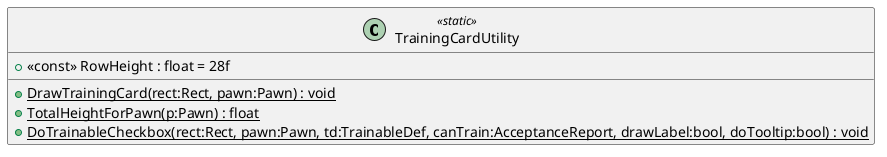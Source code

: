 @startuml
class TrainingCardUtility <<static>> {
    + <<const>> RowHeight : float = 28f
    + {static} DrawTrainingCard(rect:Rect, pawn:Pawn) : void
    + {static} TotalHeightForPawn(p:Pawn) : float
    + {static} DoTrainableCheckbox(rect:Rect, pawn:Pawn, td:TrainableDef, canTrain:AcceptanceReport, drawLabel:bool, doTooltip:bool) : void
}
@enduml
